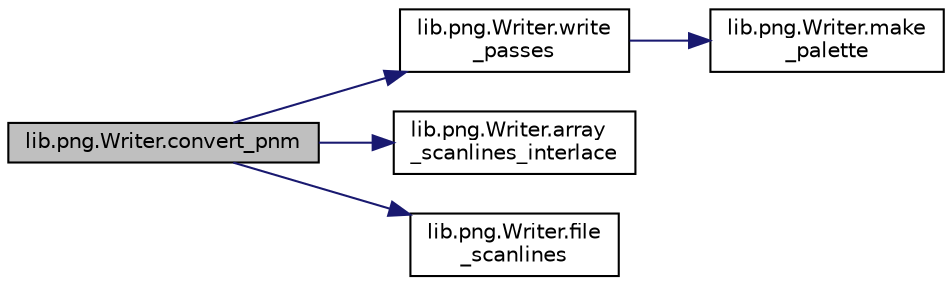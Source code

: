 digraph "lib.png.Writer.convert_pnm"
{
  edge [fontname="Helvetica",fontsize="10",labelfontname="Helvetica",labelfontsize="10"];
  node [fontname="Helvetica",fontsize="10",shape=record];
  rankdir="LR";
  Node3 [label="lib.png.Writer.convert_pnm",height=0.2,width=0.4,color="black", fillcolor="grey75", style="filled", fontcolor="black"];
  Node3 -> Node4 [color="midnightblue",fontsize="10",style="solid",fontname="Helvetica"];
  Node4 [label="lib.png.Writer.write\l_passes",height=0.2,width=0.4,color="black", fillcolor="white", style="filled",URL="$classlib_1_1png_1_1_writer.html#a6826050647c055bb388782a46f5fc08f"];
  Node4 -> Node5 [color="midnightblue",fontsize="10",style="solid",fontname="Helvetica"];
  Node5 [label="lib.png.Writer.make\l_palette",height=0.2,width=0.4,color="black", fillcolor="white", style="filled",URL="$classlib_1_1png_1_1_writer.html#a011e08b5ac4df1948bf7ff7a2c634490"];
  Node3 -> Node6 [color="midnightblue",fontsize="10",style="solid",fontname="Helvetica"];
  Node6 [label="lib.png.Writer.array\l_scanlines_interlace",height=0.2,width=0.4,color="black", fillcolor="white", style="filled",URL="$classlib_1_1png_1_1_writer.html#a1490da1ba99a6e8d773fcc424ed6319b"];
  Node3 -> Node7 [color="midnightblue",fontsize="10",style="solid",fontname="Helvetica"];
  Node7 [label="lib.png.Writer.file\l_scanlines",height=0.2,width=0.4,color="black", fillcolor="white", style="filled",URL="$classlib_1_1png_1_1_writer.html#af3ab4c859006ffd1a0e6abd49e5212c6"];
}
